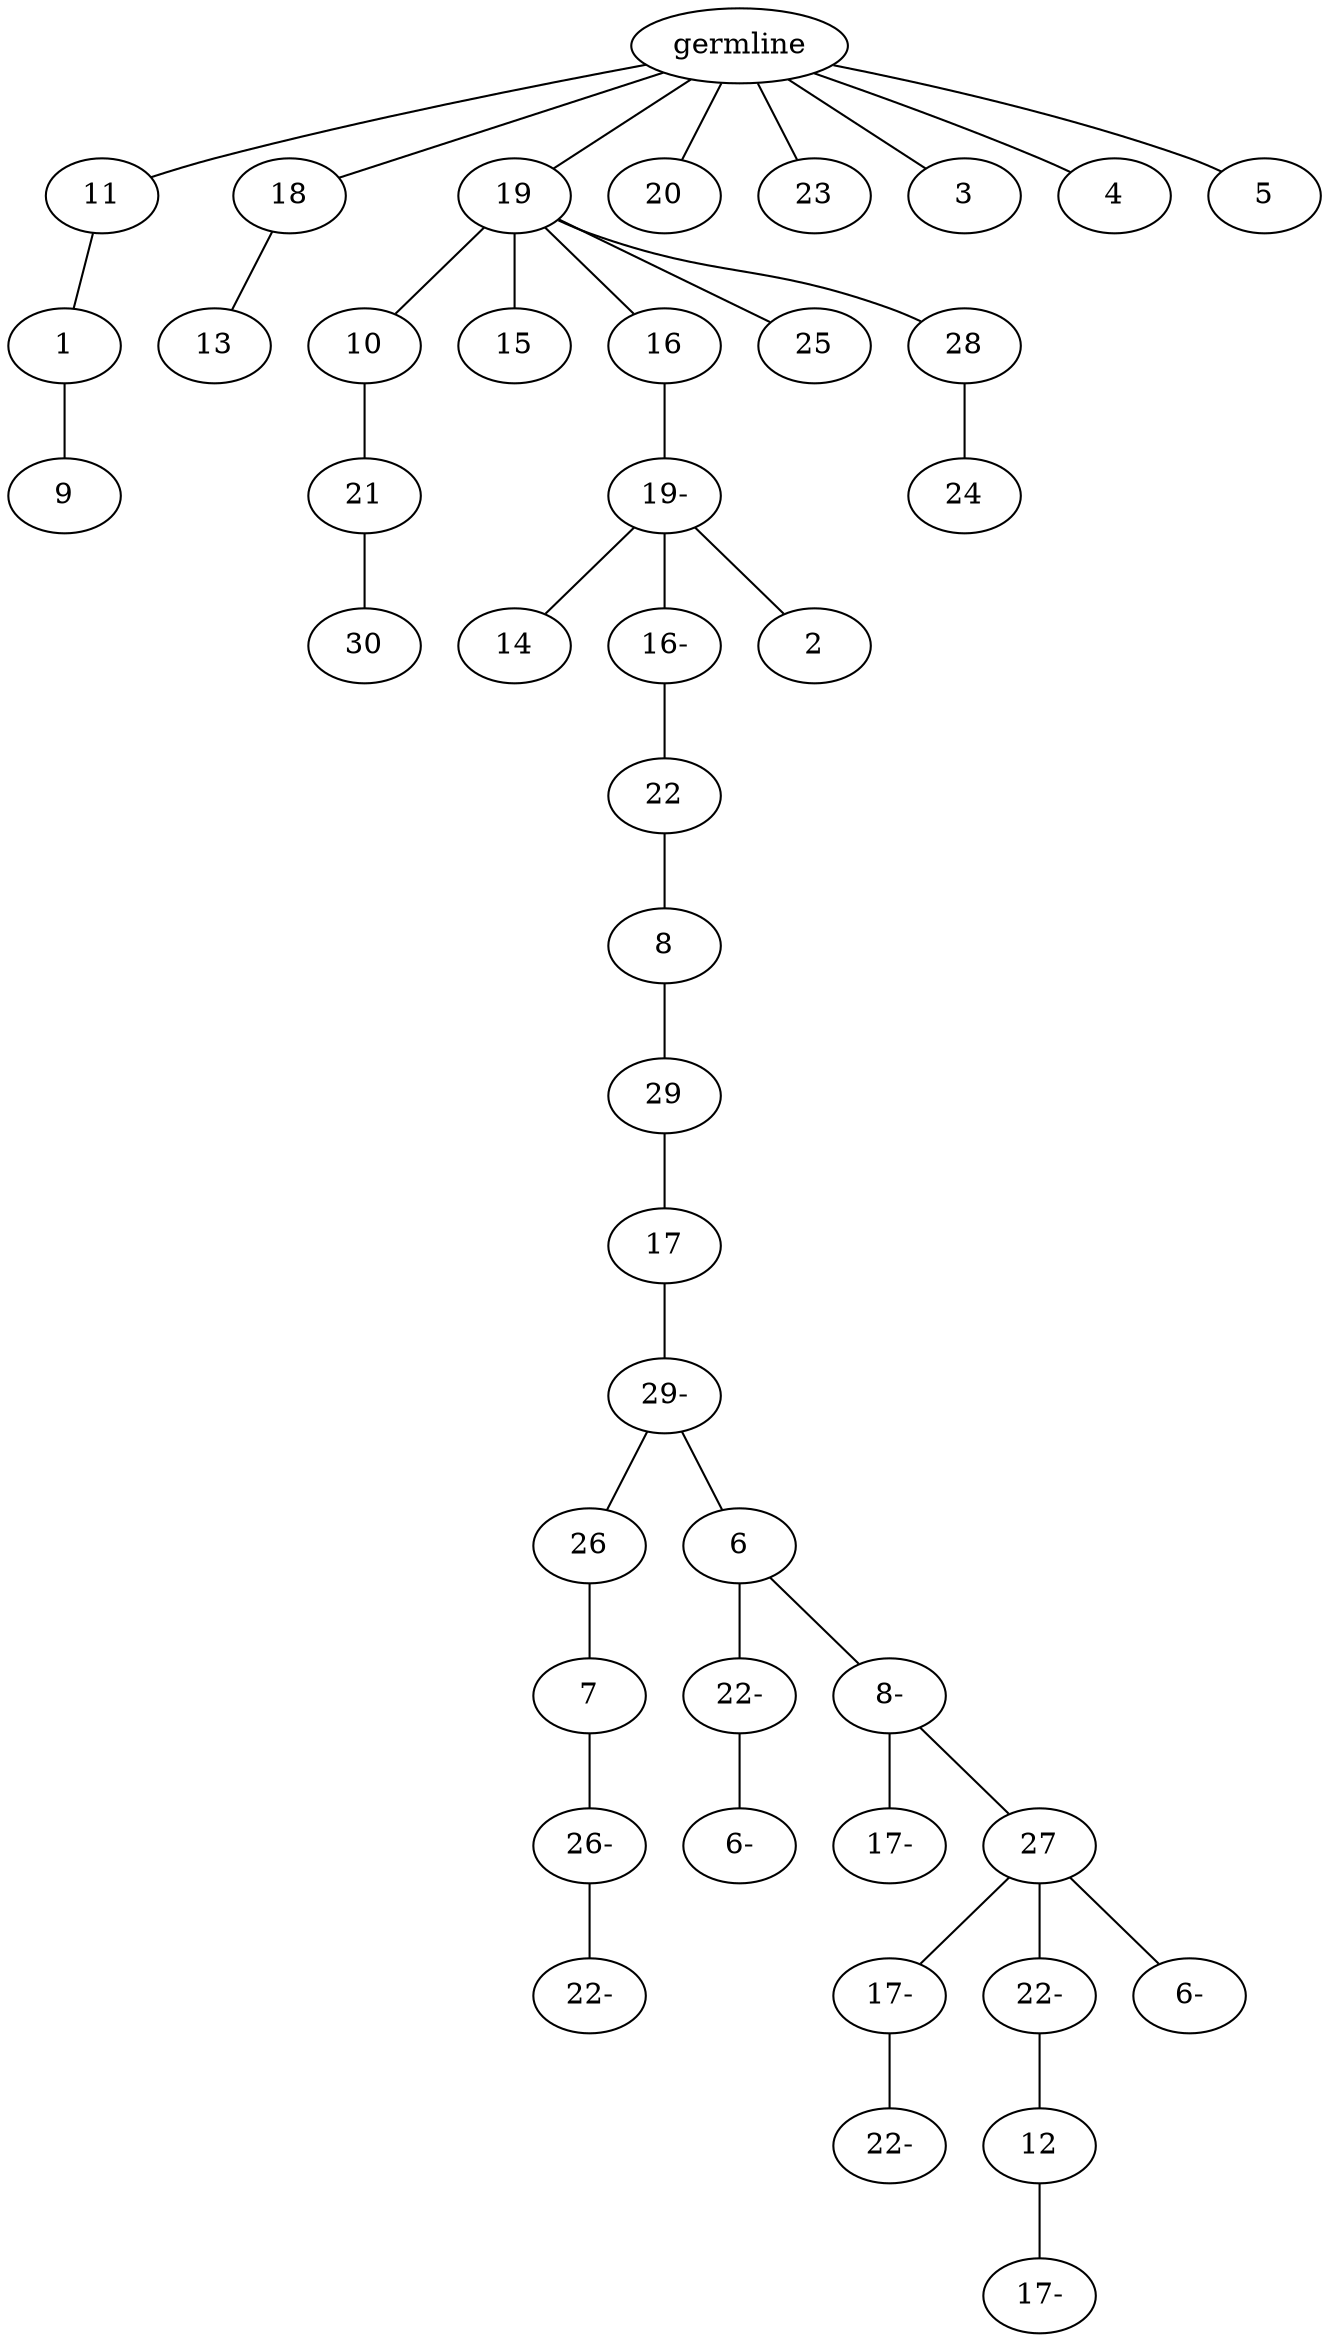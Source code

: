 graph tree {
    "140658039074576" [label="germline"];
    "140658039073088" [label="11"];
    "140658039071744" [label="1"];
    "140658039684064" [label="9"];
    "140658039070832" [label="18"];
    "140658039070928" [label="13"];
    "140658039447616" [label="19"];
    "140658039073520" [label="10"];
    "140658038812144" [label="21"];
    "140658039412768" [label="30"];
    "140658039073712" [label="15"];
    "140658038810704" [label="16"];
    "140658039412048" [label="19-"];
    "140658038748208" [label="14"];
    "140658038749456" [label="16-"];
    "140658039793264" [label="22"];
    "140658039792880" [label="8"];
    "140658039793456" [label="29"];
    "140658038352336" [label="17"];
    "140658038350032" [label="29-"];
    "140658038350800" [label="26"];
    "140658038351520" [label="7"];
    "140658038351904" [label="26-"];
    "140658039527024" [label="22-"];
    "140658038351712" [label="6"];
    "140658038352768" [label="22-"];
    "140658038352288" [label="6-"];
    "140658038352384" [label="8-"];
    "140658038351568" [label="17-"];
    "140658038352240" [label="27"];
    "140658038353056" [label="17-"];
    "140658038352864" [label="22-"];
    "140658038352816" [label="22-"];
    "140658038353248" [label="12"];
    "140658038353536" [label="17-"];
    "140658038353872" [label="6-"];
    "140658038747440" [label="2"];
    "140658039422736" [label="25"];
    "140658039413968" [label="28"];
    "140658038749600" [label="24"];
    "140658038925584" [label="20"];
    "140658038962688" [label="23"];
    "140658039074096" [label="3"];
    "140658038925488" [label="4"];
    "140658038750992" [label="5"];
    "140658039074576" -- "140658039073088";
    "140658039074576" -- "140658039070832";
    "140658039074576" -- "140658039447616";
    "140658039074576" -- "140658038925584";
    "140658039074576" -- "140658038962688";
    "140658039074576" -- "140658039074096";
    "140658039074576" -- "140658038925488";
    "140658039074576" -- "140658038750992";
    "140658039073088" -- "140658039071744";
    "140658039071744" -- "140658039684064";
    "140658039070832" -- "140658039070928";
    "140658039447616" -- "140658039073520";
    "140658039447616" -- "140658039073712";
    "140658039447616" -- "140658038810704";
    "140658039447616" -- "140658039422736";
    "140658039447616" -- "140658039413968";
    "140658039073520" -- "140658038812144";
    "140658038812144" -- "140658039412768";
    "140658038810704" -- "140658039412048";
    "140658039412048" -- "140658038748208";
    "140658039412048" -- "140658038749456";
    "140658039412048" -- "140658038747440";
    "140658038749456" -- "140658039793264";
    "140658039793264" -- "140658039792880";
    "140658039792880" -- "140658039793456";
    "140658039793456" -- "140658038352336";
    "140658038352336" -- "140658038350032";
    "140658038350032" -- "140658038350800";
    "140658038350032" -- "140658038351712";
    "140658038350800" -- "140658038351520";
    "140658038351520" -- "140658038351904";
    "140658038351904" -- "140658039527024";
    "140658038351712" -- "140658038352768";
    "140658038351712" -- "140658038352384";
    "140658038352768" -- "140658038352288";
    "140658038352384" -- "140658038351568";
    "140658038352384" -- "140658038352240";
    "140658038352240" -- "140658038353056";
    "140658038352240" -- "140658038352816";
    "140658038352240" -- "140658038353872";
    "140658038353056" -- "140658038352864";
    "140658038352816" -- "140658038353248";
    "140658038353248" -- "140658038353536";
    "140658039413968" -- "140658038749600";
}
